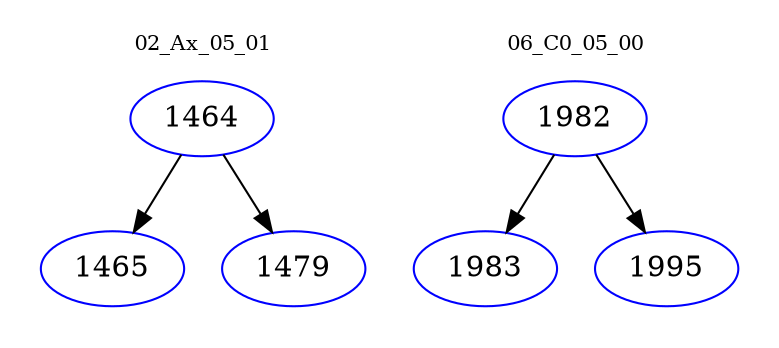 digraph{
subgraph cluster_0 {
color = white
label = "02_Ax_05_01";
fontsize=10;
T0_1464 [label="1464", color="blue"]
T0_1464 -> T0_1465 [color="black"]
T0_1465 [label="1465", color="blue"]
T0_1464 -> T0_1479 [color="black"]
T0_1479 [label="1479", color="blue"]
}
subgraph cluster_1 {
color = white
label = "06_C0_05_00";
fontsize=10;
T1_1982 [label="1982", color="blue"]
T1_1982 -> T1_1983 [color="black"]
T1_1983 [label="1983", color="blue"]
T1_1982 -> T1_1995 [color="black"]
T1_1995 [label="1995", color="blue"]
}
}

